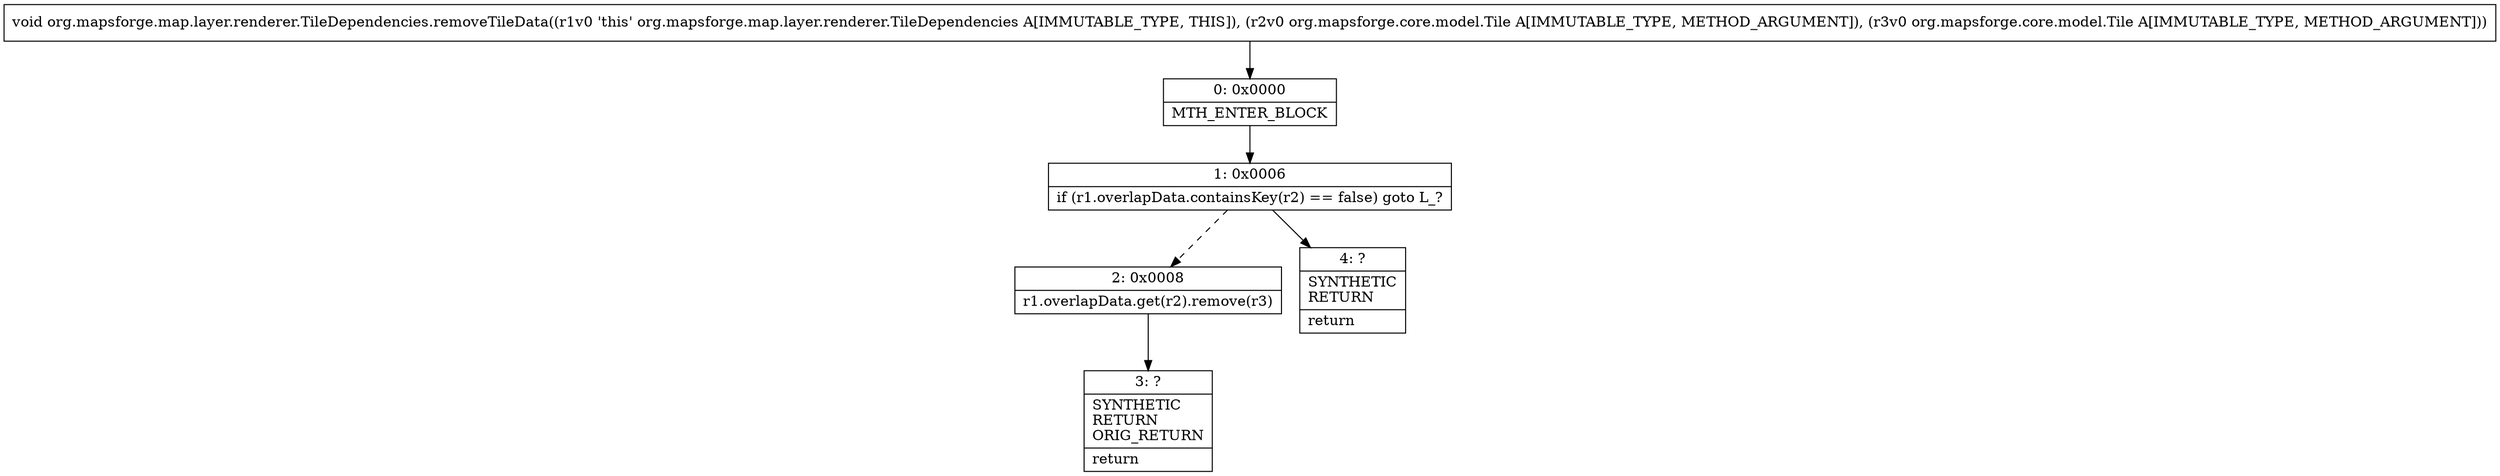 digraph "CFG fororg.mapsforge.map.layer.renderer.TileDependencies.removeTileData(Lorg\/mapsforge\/core\/model\/Tile;Lorg\/mapsforge\/core\/model\/Tile;)V" {
Node_0 [shape=record,label="{0\:\ 0x0000|MTH_ENTER_BLOCK\l}"];
Node_1 [shape=record,label="{1\:\ 0x0006|if (r1.overlapData.containsKey(r2) == false) goto L_?\l}"];
Node_2 [shape=record,label="{2\:\ 0x0008|r1.overlapData.get(r2).remove(r3)\l}"];
Node_3 [shape=record,label="{3\:\ ?|SYNTHETIC\lRETURN\lORIG_RETURN\l|return\l}"];
Node_4 [shape=record,label="{4\:\ ?|SYNTHETIC\lRETURN\l|return\l}"];
MethodNode[shape=record,label="{void org.mapsforge.map.layer.renderer.TileDependencies.removeTileData((r1v0 'this' org.mapsforge.map.layer.renderer.TileDependencies A[IMMUTABLE_TYPE, THIS]), (r2v0 org.mapsforge.core.model.Tile A[IMMUTABLE_TYPE, METHOD_ARGUMENT]), (r3v0 org.mapsforge.core.model.Tile A[IMMUTABLE_TYPE, METHOD_ARGUMENT])) }"];
MethodNode -> Node_0;
Node_0 -> Node_1;
Node_1 -> Node_2[style=dashed];
Node_1 -> Node_4;
Node_2 -> Node_3;
}

